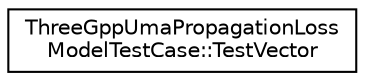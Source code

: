 digraph "Graphical Class Hierarchy"
{
 // LATEX_PDF_SIZE
  edge [fontname="Helvetica",fontsize="10",labelfontname="Helvetica",labelfontsize="10"];
  node [fontname="Helvetica",fontsize="10",shape=record];
  rankdir="LR";
  Node0 [label="ThreeGppUmaPropagationLoss\lModelTestCase::TestVector",height=0.2,width=0.4,color="black", fillcolor="white", style="filled",URL="$struct_three_gpp_uma_propagation_loss_model_test_case_1_1_test_vector.html",tooltip="Struct containing the parameters for each test."];
}
